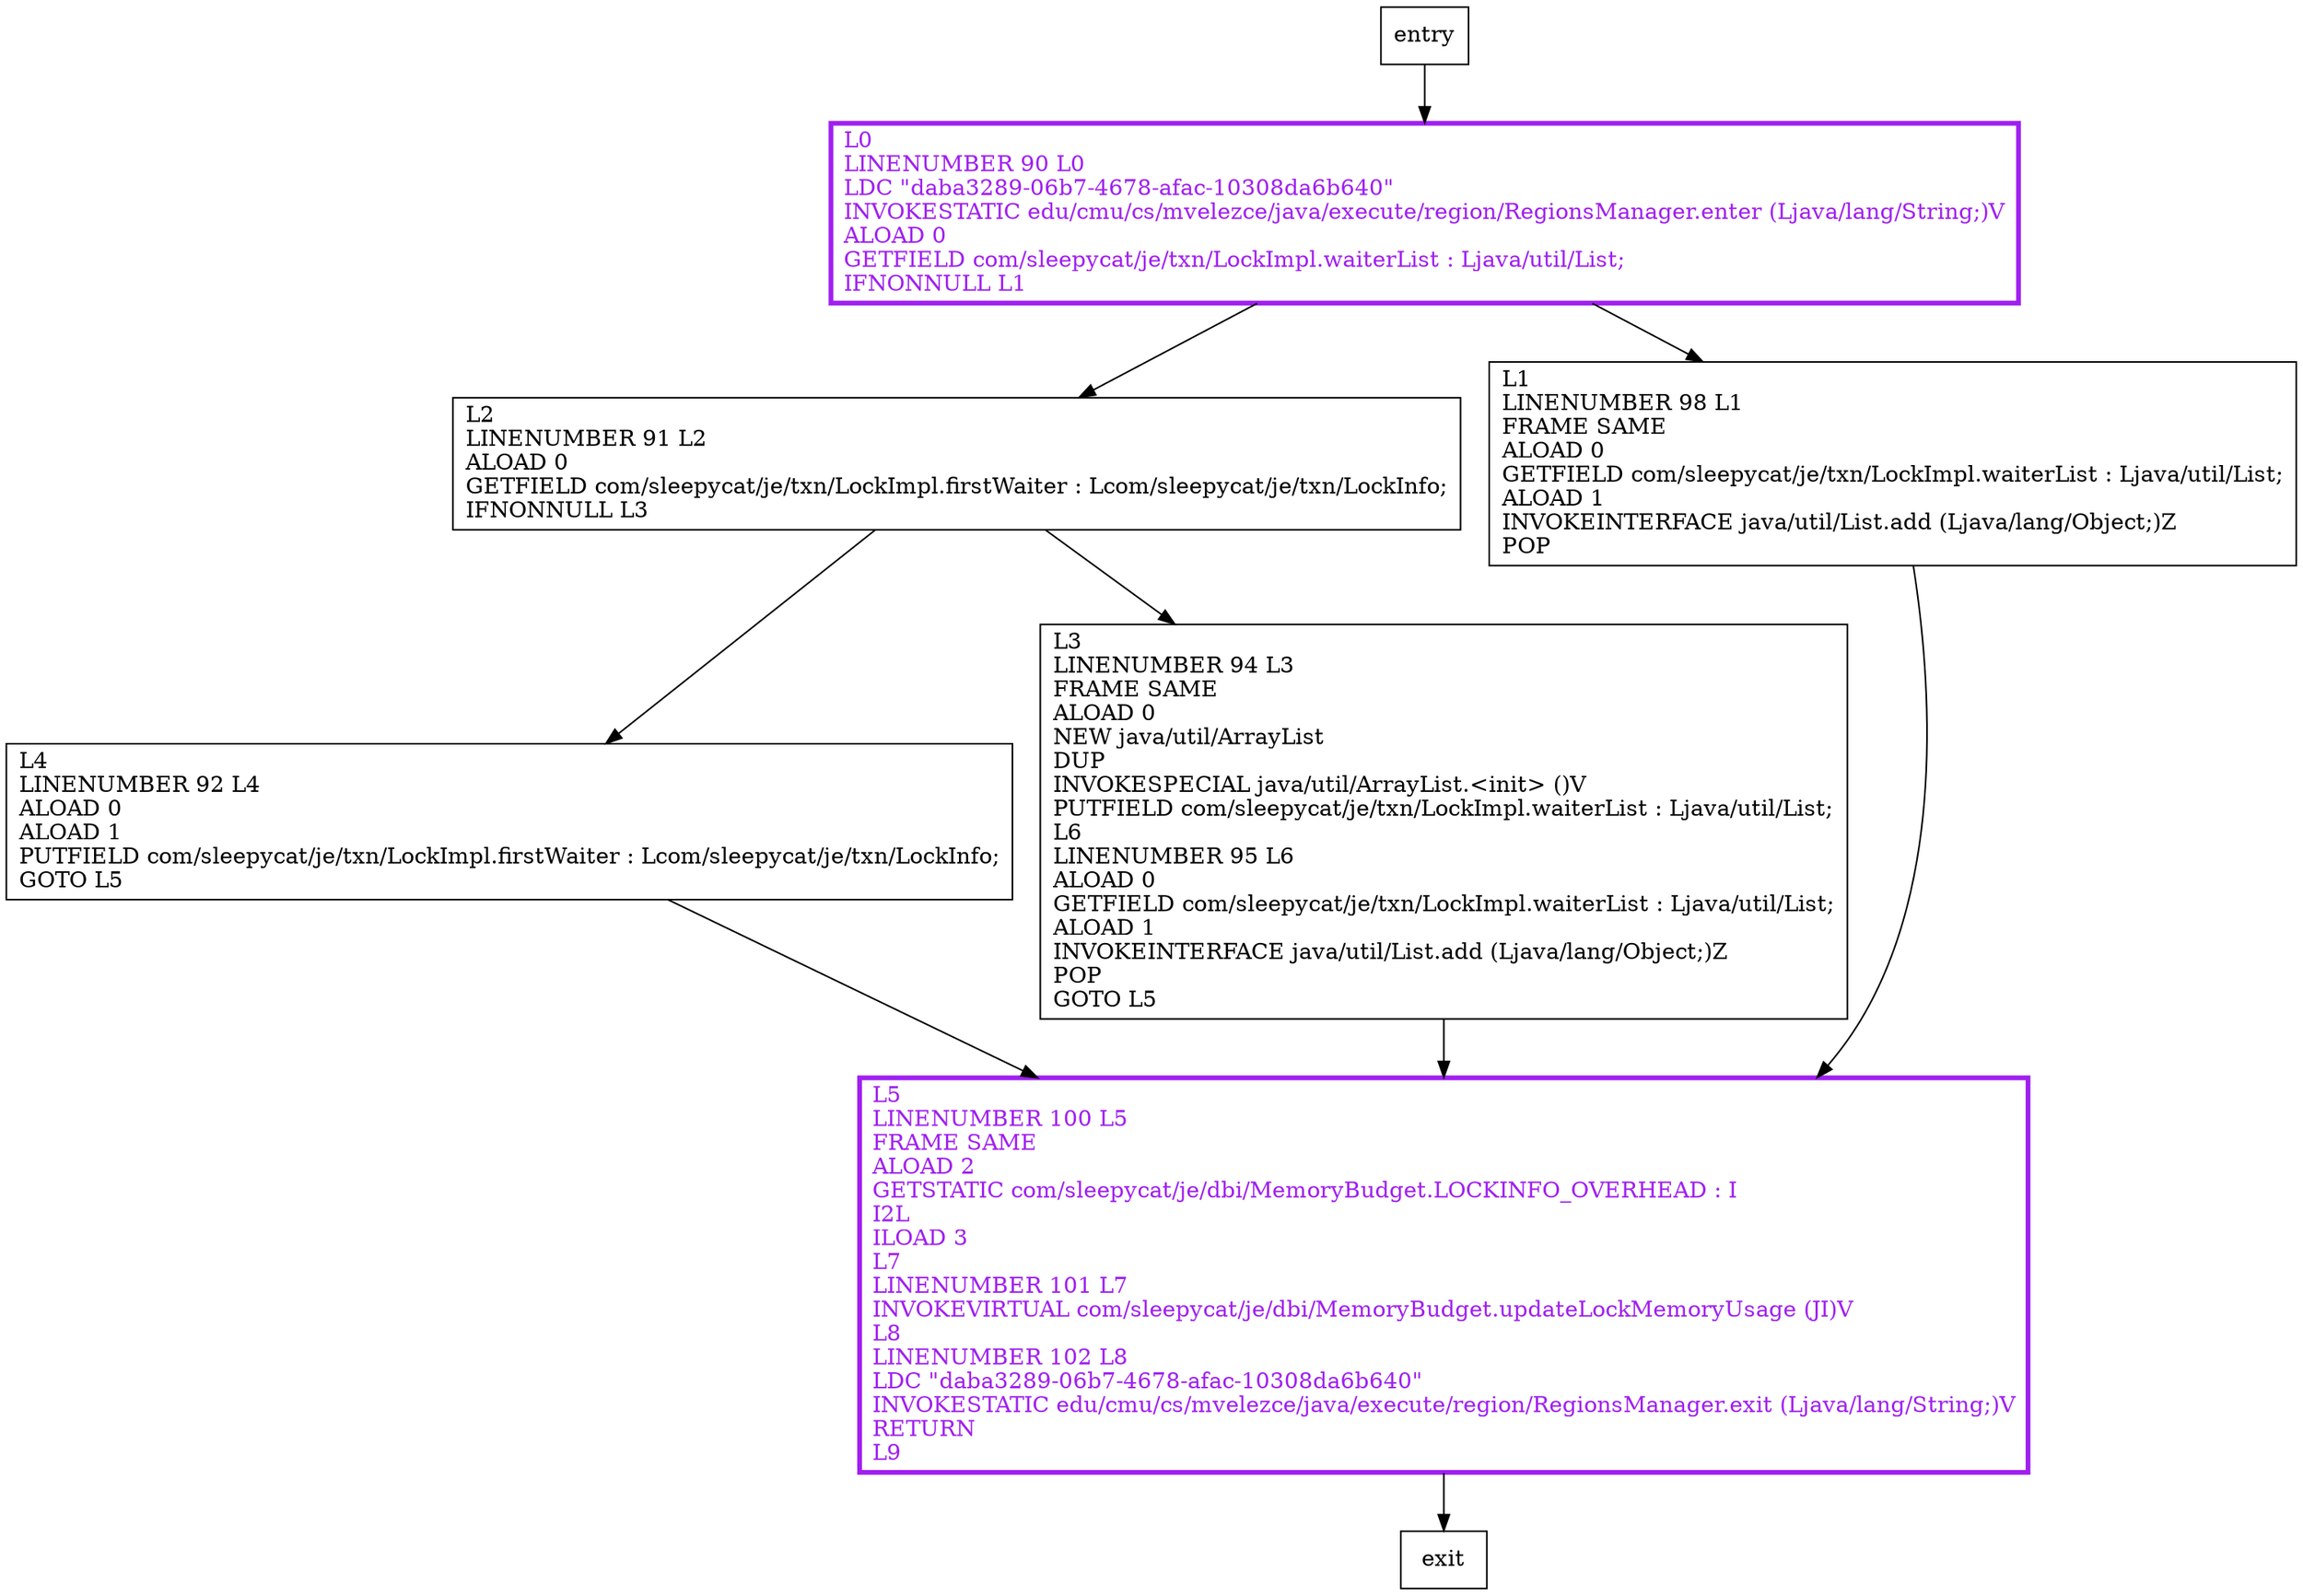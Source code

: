 digraph addWaiterToEndOfList {
node [shape=record];
161421489 [label="L0\lLINENUMBER 90 L0\lLDC \"daba3289-06b7-4678-afac-10308da6b640\"\lINVOKESTATIC edu/cmu/cs/mvelezce/java/execute/region/RegionsManager.enter (Ljava/lang/String;)V\lALOAD 0\lGETFIELD com/sleepycat/je/txn/LockImpl.waiterList : Ljava/util/List;\lIFNONNULL L1\l"];
1714999144 [label="L4\lLINENUMBER 92 L4\lALOAD 0\lALOAD 1\lPUTFIELD com/sleepycat/je/txn/LockImpl.firstWaiter : Lcom/sleepycat/je/txn/LockInfo;\lGOTO L5\l"];
1130054760 [label="L5\lLINENUMBER 100 L5\lFRAME SAME\lALOAD 2\lGETSTATIC com/sleepycat/je/dbi/MemoryBudget.LOCKINFO_OVERHEAD : I\lI2L\lILOAD 3\lL7\lLINENUMBER 101 L7\lINVOKEVIRTUAL com/sleepycat/je/dbi/MemoryBudget.updateLockMemoryUsage (JI)V\lL8\lLINENUMBER 102 L8\lLDC \"daba3289-06b7-4678-afac-10308da6b640\"\lINVOKESTATIC edu/cmu/cs/mvelezce/java/execute/region/RegionsManager.exit (Ljava/lang/String;)V\lRETURN\lL9\l"];
1447977238 [label="L2\lLINENUMBER 91 L2\lALOAD 0\lGETFIELD com/sleepycat/je/txn/LockImpl.firstWaiter : Lcom/sleepycat/je/txn/LockInfo;\lIFNONNULL L3\l"];
1021328118 [label="L1\lLINENUMBER 98 L1\lFRAME SAME\lALOAD 0\lGETFIELD com/sleepycat/je/txn/LockImpl.waiterList : Ljava/util/List;\lALOAD 1\lINVOKEINTERFACE java/util/List.add (Ljava/lang/Object;)Z\lPOP\l"];
387127211 [label="L3\lLINENUMBER 94 L3\lFRAME SAME\lALOAD 0\lNEW java/util/ArrayList\lDUP\lINVOKESPECIAL java/util/ArrayList.\<init\> ()V\lPUTFIELD com/sleepycat/je/txn/LockImpl.waiterList : Ljava/util/List;\lL6\lLINENUMBER 95 L6\lALOAD 0\lGETFIELD com/sleepycat/je/txn/LockImpl.waiterList : Ljava/util/List;\lALOAD 1\lINVOKEINTERFACE java/util/List.add (Ljava/lang/Object;)Z\lPOP\lGOTO L5\l"];
entry;
exit;
entry -> 161421489
161421489 -> 1447977238
161421489 -> 1021328118
1714999144 -> 1130054760
1130054760 -> exit
1447977238 -> 1714999144
1447977238 -> 387127211
1021328118 -> 1130054760
387127211 -> 1130054760
161421489[fontcolor="purple", penwidth=3, color="purple"];
1130054760[fontcolor="purple", penwidth=3, color="purple"];
}
